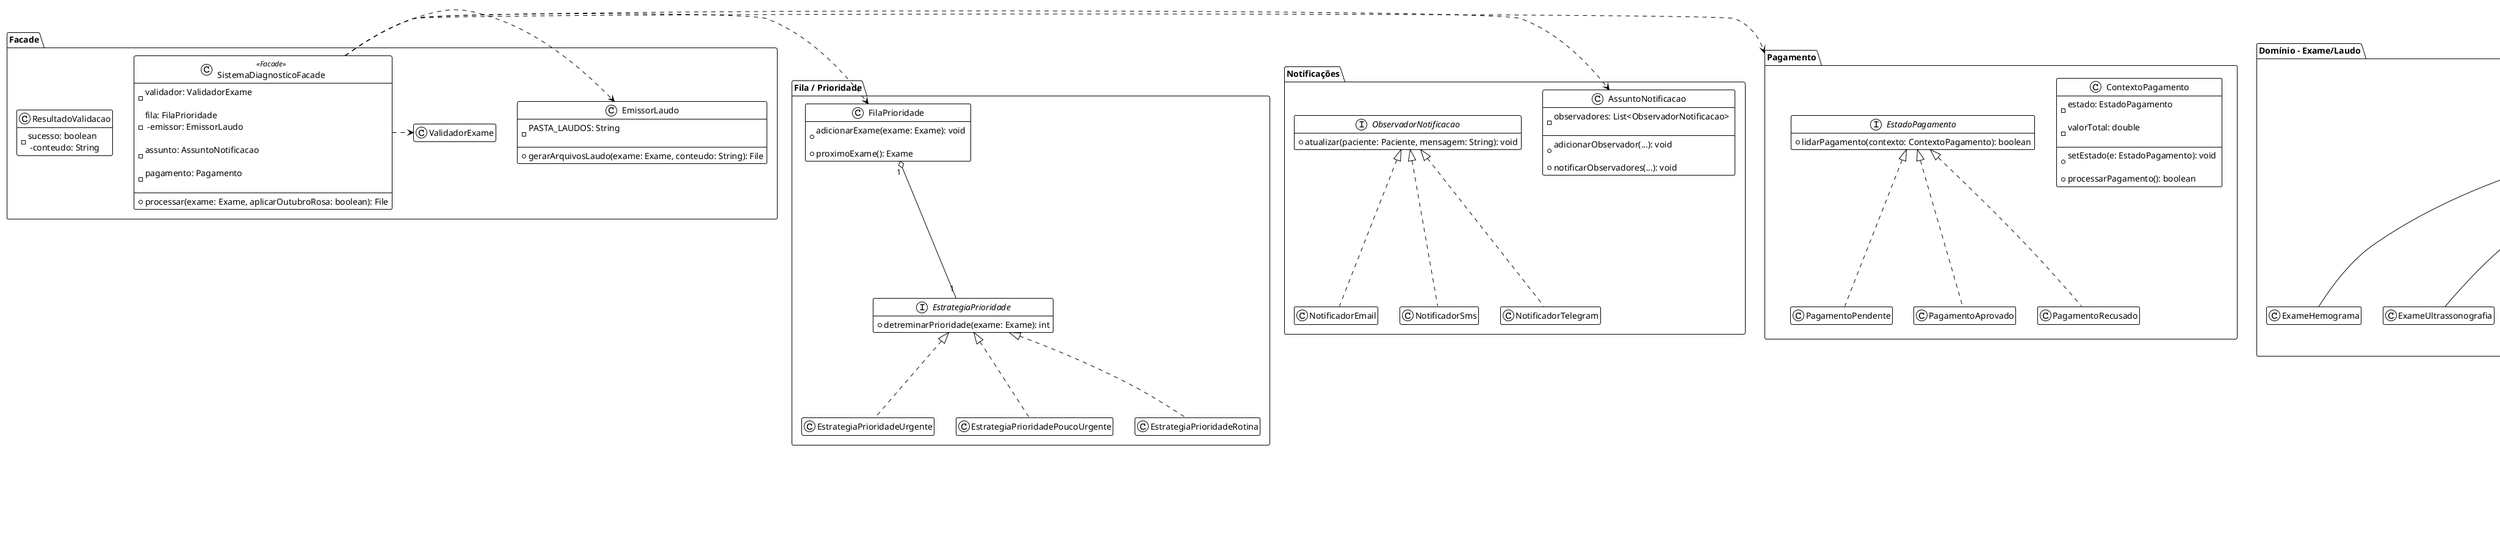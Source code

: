 @startuml
!theme plain
skinparam classAttributeIconStyle public private
hide empty members

' ------------------------------
' Entidades de domínio
' ------------------------------
package "Entidades" {
    class Paciente {
        +nome: String
        +convenio: String
        +email: String
        +dataNascimento: LocalDate
        +telefone: String

    }

    class Medico {
        +nome: String
        +crm: String
    }

    enum TipoPrioridade { 
        URGENTE 
        POUCO_URGENTE 
        ROTINA 
    }
}

' ------------------------------
' Núcleo do domínio: Exame / Laudo
' ------------------------------
package "Domínio - Exame/Laudo" {
    abstract class Exame {
        +idExame: String
        +paciente: Paciente
        +medicoSolicitante: Medico
        +dataExame: Date
        +precoBase: double
        +prioridade: TipoPrioridade
        +getNumeroSequencial(): int
        +validar(): boolean
        +calcularPreco(): double
    }

    class ExameHemograma extends Exame
    class ExameUltrassonografia extends Exame
    class ExameRessonanciaMagnetica extends Exame

    class LaudoConcreto {
        -formato: FormatoLaudo
        +LaudoConcreto(formato: FormatoLaudo)
        +gerar(exame: Exame, conteudo: String): File
    }

    Exame "1" o-- "1" LaudoConcreto : gera
}

' ------------------------------
' Formatos / Bridge
' ------------------------------
package "Formatação (Bridge)" {
    interface FormatoLaudo {
        +gerar(exame: Exame, conteudo: String): File 
    }

    class FormatoTXT implements FormatoLaudo { 
        +gerar(...): File 
    }
    class FormatoHTML implements FormatoLaudo { 
        +gerar(...): File \n +embedLogo(pathOuBytes): String 
    }
    class FormatoPDF implements FormatoLaudo { 
        +gerar(...): File 
    }

    LaudoConcreto --> FormatoLaudo
}

' ------------------------------
' Validação (Chain of Responsibility)
' ------------------------------
package "Validação" {
    interface ValidadorLaboratorial { 
        +setProximo(v: ValidadorLaboratorial): void \n +handle(exame: Exame): String 
    }
    abstract class ValidadorBase implements ValidadorLaboratorial { 
        -proximo: ValidadorLaboratorial 
    }

    class ValidadorGlicose implements ValidadorLaboratorial
    class ValidadorCreatinina implements ValidadorLaboratorial
    class ValidadorHemograma implements ValidadorLaboratorial
}

' ------------------------------
' Fila e Prioridade (Strategy)
' ------------------------------
package "Fila / Prioridade" {
    class FilaPrioridade { 
        +adicionarExame(exame: Exame): void \n 
        +proximoExame(): Exame 
    }
    interface EstrategiaPrioridade { 
        +detreminarPrioridade(exame: Exame): int 
    }
    class EstrategiaPrioridadeUrgente implements EstrategiaPrioridade
    class EstrategiaPrioridadePoucoUrgente implements EstrategiaPrioridade
    class EstrategiaPrioridadeRotina implements EstrategiaPrioridade

    FilaPrioridade "1" o-- "1" EstrategiaPrioridade
}

' ------------------------------
' Pagamento (State)
' ------------------------------
package "Pagamento" {
    class ContextoPagamento { 
        -estado: EstadoPagamento \n 
        -valorTotal: double \n 
        +setEstado(e: EstadoPagamento): void \n 
        +processarPagamento(): boolean 
        }
    interface EstadoPagamento { 
        +lidarPagamento(contexto: ContextoPagamento): boolean 
    }
    class PagamentoPendente implements EstadoPagamento
    class PagamentoAprovado implements EstadoPagamento
    class PagamentoRecusado implements EstadoPagamento
}

' ------------------------------
' Descontos (Decorator)
' ------------------------------
package "Descontos" {
    interface Desconto { 
        +aplicarDesconto(preco: double): double 
    }
    class PrecoBase implements Desconto
    class DescontoConvenio extends PrecoBase
    class DescontoIdoso extends PrecoBase
    class DescontoOutubroRosa extends PrecoBase
}

' ------------------------------
' Notificações (Observer)
' ------------------------------
package "Notificações" {
    interface ObservadorNotificacao { 
        +atualizar(paciente: Paciente, mensagem: String): void 
    }
    class AssuntoNotificacao { 
        -observadores: List<ObservadorNotificacao> \n 
        +adicionarObservador(...): void \n 
        +notificarObservadores(...): void 
    }
    class NotificadorEmail implements ObservadorNotificacao
    class NotificadorSms implements ObservadorNotificacao
    class NotificadorTelegram implements ObservadorNotificacao
}

' ------------------------------
' Facade / Orquestração
' ------------------------------
package "Facade" {
    class SistemaDiagnosticoFacade <<Facade>> { 
        -validador: ValidadorExame \n 
        -fila: FilaPrioridade \n -emissor: EmissorLaudo \n 
        -assunto: AssuntoNotificacao \n 
        -pagamento: Pagamento \n 
        +processar(exame: Exame, aplicarOutubroRosa: boolean): File 
    }

    class ResultadoValidacao { 
        -sucesso: boolean \n -conteudo: String 
    }

    class EmissorLaudo { 
        -PASTA_LAUDOS: String \n 
        +gerarArquivosLaudo(exame: Exame, conteudo: String): File 
    }

    SistemaDiagnosticoFacade .right.> FilaPrioridade
    SistemaDiagnosticoFacade .right.> AssuntoNotificacao
    SistemaDiagnosticoFacade .right.> EmissorLaudo
    SistemaDiagnosticoFacade .right.> ValidadorExame
    SistemaDiagnosticoFacade .right.> Pagamento
}

' ------------------------------
' Aplicação cliente
' ------------------------------
package "Aplicação Cliente" {
    class AplicacaoPrincipal <<Client>> { 
        -sistemaDiagnosticoFacade: SistemaDiagnosticoFacade \n 
        +main(): void }
    AplicacaoPrincipal .down.> SistemaDiagnosticoFacade
}

' Relações gerais
Exame --> Paciente
Exame --> Medico : solicitante
LaudoConcreto --> FormatoLaudo
PDFGeneratorAdapter ..|> FormatoLaudo
PDFService ..|> PDFGenerator

note bottom
  Resumo:
  - `EmissorLaudo` orquestra validação, fila, pagamento, geração (TXT/HTML/PDF) e notificação.
  - `FormatoPDF` pode ser implementado diretamente ou via `PDFGeneratorAdapter` (PDFBox).
  - `FormatoHTML` tenta embutir logo como data URI para compatibilidade.
end note

@enduml